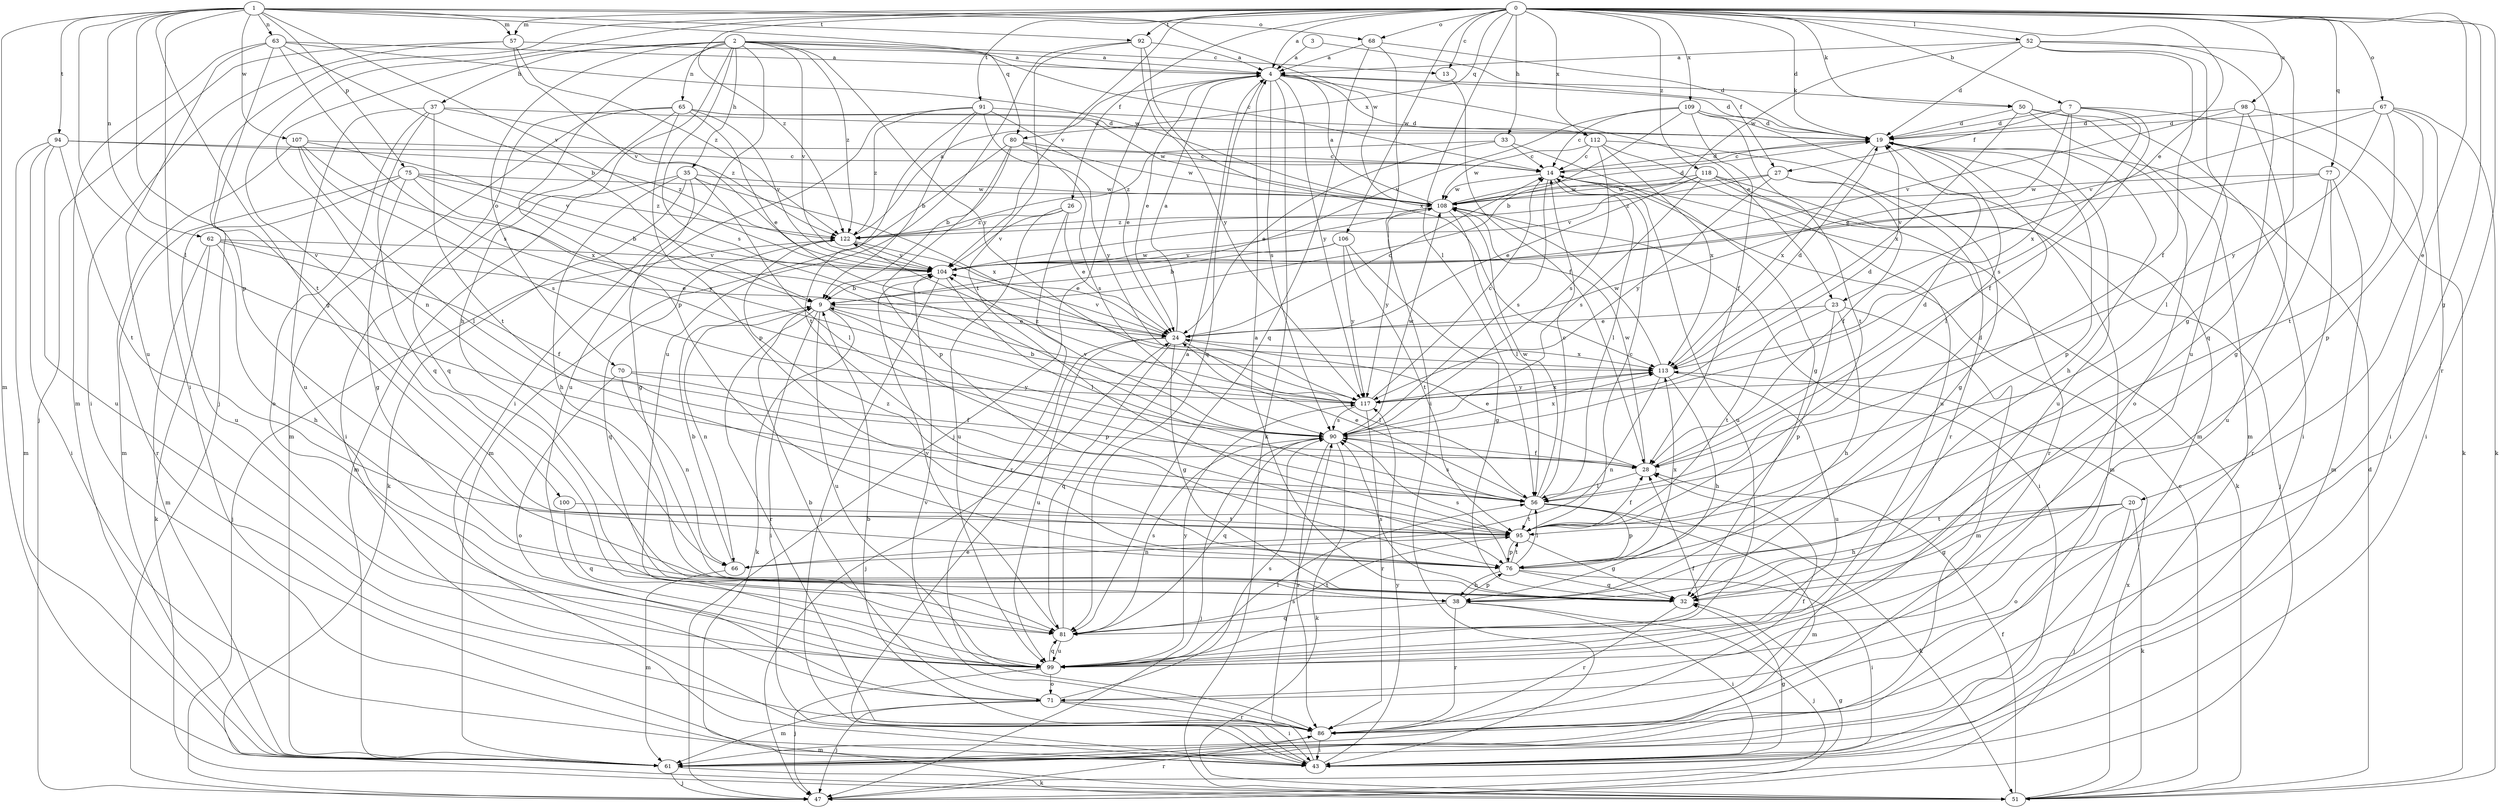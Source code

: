strict digraph  {
0;
1;
2;
3;
4;
7;
9;
13;
14;
19;
20;
23;
24;
26;
27;
28;
32;
33;
35;
37;
38;
43;
47;
50;
51;
52;
56;
57;
61;
62;
63;
65;
66;
67;
68;
70;
71;
75;
76;
77;
80;
81;
86;
90;
91;
92;
94;
95;
98;
99;
100;
104;
106;
107;
108;
109;
112;
113;
117;
118;
122;
0 -> 4  [label=a];
0 -> 7  [label=b];
0 -> 13  [label=c];
0 -> 19  [label=d];
0 -> 20  [label=e];
0 -> 23  [label=e];
0 -> 26  [label=f];
0 -> 32  [label=g];
0 -> 33  [label=h];
0 -> 47  [label=j];
0 -> 50  [label=k];
0 -> 52  [label=l];
0 -> 56  [label=l];
0 -> 57  [label=m];
0 -> 67  [label=o];
0 -> 68  [label=o];
0 -> 77  [label=q];
0 -> 80  [label=q];
0 -> 86  [label=r];
0 -> 91  [label=t];
0 -> 92  [label=t];
0 -> 98  [label=u];
0 -> 100  [label=v];
0 -> 104  [label=v];
0 -> 106  [label=w];
0 -> 109  [label=x];
0 -> 112  [label=x];
0 -> 118  [label=z];
0 -> 122  [label=z];
1 -> 32  [label=g];
1 -> 43  [label=i];
1 -> 56  [label=l];
1 -> 57  [label=m];
1 -> 61  [label=m];
1 -> 62  [label=n];
1 -> 63  [label=n];
1 -> 68  [label=o];
1 -> 75  [label=p];
1 -> 76  [label=p];
1 -> 80  [label=q];
1 -> 92  [label=t];
1 -> 94  [label=t];
1 -> 104  [label=v];
1 -> 107  [label=w];
1 -> 108  [label=w];
2 -> 4  [label=a];
2 -> 13  [label=c];
2 -> 14  [label=c];
2 -> 35  [label=h];
2 -> 37  [label=h];
2 -> 38  [label=h];
2 -> 43  [label=i];
2 -> 65  [label=n];
2 -> 66  [label=n];
2 -> 70  [label=o];
2 -> 76  [label=p];
2 -> 90  [label=s];
2 -> 104  [label=v];
2 -> 117  [label=y];
2 -> 122  [label=z];
3 -> 4  [label=a];
3 -> 27  [label=f];
4 -> 19  [label=d];
4 -> 23  [label=e];
4 -> 24  [label=e];
4 -> 47  [label=j];
4 -> 50  [label=k];
4 -> 51  [label=k];
4 -> 81  [label=q];
4 -> 90  [label=s];
4 -> 112  [label=x];
4 -> 117  [label=y];
7 -> 19  [label=d];
7 -> 24  [label=e];
7 -> 27  [label=f];
7 -> 28  [label=f];
7 -> 51  [label=k];
7 -> 90  [label=s];
7 -> 113  [label=x];
9 -> 24  [label=e];
9 -> 43  [label=i];
9 -> 51  [label=k];
9 -> 66  [label=n];
9 -> 76  [label=p];
9 -> 86  [label=r];
9 -> 99  [label=u];
9 -> 108  [label=w];
13 -> 28  [label=f];
14 -> 19  [label=d];
14 -> 51  [label=k];
14 -> 56  [label=l];
14 -> 90  [label=s];
14 -> 99  [label=u];
14 -> 108  [label=w];
19 -> 14  [label=c];
19 -> 38  [label=h];
19 -> 56  [label=l];
19 -> 76  [label=p];
19 -> 99  [label=u];
19 -> 113  [label=x];
20 -> 32  [label=g];
20 -> 38  [label=h];
20 -> 47  [label=j];
20 -> 51  [label=k];
20 -> 71  [label=o];
20 -> 95  [label=t];
23 -> 24  [label=e];
23 -> 38  [label=h];
23 -> 61  [label=m];
23 -> 76  [label=p];
23 -> 95  [label=t];
24 -> 4  [label=a];
24 -> 14  [label=c];
24 -> 32  [label=g];
24 -> 47  [label=j];
24 -> 56  [label=l];
24 -> 81  [label=q];
24 -> 99  [label=u];
24 -> 104  [label=v];
24 -> 113  [label=x];
26 -> 24  [label=e];
26 -> 86  [label=r];
26 -> 99  [label=u];
26 -> 104  [label=v];
26 -> 122  [label=z];
27 -> 28  [label=f];
27 -> 32  [label=g];
27 -> 108  [label=w];
27 -> 117  [label=y];
27 -> 122  [label=z];
28 -> 19  [label=d];
28 -> 24  [label=e];
28 -> 56  [label=l];
28 -> 108  [label=w];
32 -> 4  [label=a];
32 -> 86  [label=r];
32 -> 90  [label=s];
33 -> 14  [label=c];
33 -> 24  [label=e];
33 -> 32  [label=g];
33 -> 122  [label=z];
35 -> 32  [label=g];
35 -> 38  [label=h];
35 -> 51  [label=k];
35 -> 56  [label=l];
35 -> 61  [label=m];
35 -> 108  [label=w];
35 -> 113  [label=x];
37 -> 19  [label=d];
37 -> 71  [label=o];
37 -> 81  [label=q];
37 -> 95  [label=t];
37 -> 99  [label=u];
37 -> 122  [label=z];
38 -> 43  [label=i];
38 -> 47  [label=j];
38 -> 76  [label=p];
38 -> 81  [label=q];
38 -> 86  [label=r];
43 -> 24  [label=e];
43 -> 32  [label=g];
43 -> 90  [label=s];
43 -> 117  [label=y];
47 -> 32  [label=g];
47 -> 86  [label=r];
50 -> 19  [label=d];
50 -> 43  [label=i];
50 -> 61  [label=m];
50 -> 71  [label=o];
50 -> 113  [label=x];
51 -> 14  [label=c];
51 -> 19  [label=d];
51 -> 28  [label=f];
51 -> 113  [label=x];
52 -> 4  [label=a];
52 -> 19  [label=d];
52 -> 28  [label=f];
52 -> 32  [label=g];
52 -> 81  [label=q];
52 -> 99  [label=u];
52 -> 108  [label=w];
56 -> 14  [label=c];
56 -> 24  [label=e];
56 -> 51  [label=k];
56 -> 61  [label=m];
56 -> 76  [label=p];
56 -> 90  [label=s];
56 -> 95  [label=t];
56 -> 108  [label=w];
57 -> 4  [label=a];
57 -> 43  [label=i];
57 -> 47  [label=j];
57 -> 104  [label=v];
57 -> 122  [label=z];
61 -> 47  [label=j];
61 -> 51  [label=k];
62 -> 24  [label=e];
62 -> 28  [label=f];
62 -> 38  [label=h];
62 -> 51  [label=k];
62 -> 61  [label=m];
62 -> 104  [label=v];
63 -> 4  [label=a];
63 -> 9  [label=b];
63 -> 61  [label=m];
63 -> 90  [label=s];
63 -> 95  [label=t];
63 -> 99  [label=u];
63 -> 108  [label=w];
65 -> 19  [label=d];
65 -> 24  [label=e];
65 -> 43  [label=i];
65 -> 61  [label=m];
65 -> 76  [label=p];
65 -> 81  [label=q];
65 -> 104  [label=v];
65 -> 108  [label=w];
66 -> 9  [label=b];
66 -> 61  [label=m];
67 -> 19  [label=d];
67 -> 43  [label=i];
67 -> 51  [label=k];
67 -> 76  [label=p];
67 -> 95  [label=t];
67 -> 104  [label=v];
67 -> 117  [label=y];
68 -> 4  [label=a];
68 -> 19  [label=d];
68 -> 43  [label=i];
68 -> 81  [label=q];
70 -> 28  [label=f];
70 -> 66  [label=n];
70 -> 71  [label=o];
70 -> 117  [label=y];
71 -> 9  [label=b];
71 -> 43  [label=i];
71 -> 47  [label=j];
71 -> 61  [label=m];
71 -> 86  [label=r];
71 -> 90  [label=s];
75 -> 9  [label=b];
75 -> 32  [label=g];
75 -> 86  [label=r];
75 -> 99  [label=u];
75 -> 108  [label=w];
75 -> 117  [label=y];
75 -> 122  [label=z];
76 -> 32  [label=g];
76 -> 38  [label=h];
76 -> 43  [label=i];
76 -> 56  [label=l];
76 -> 90  [label=s];
76 -> 95  [label=t];
76 -> 113  [label=x];
76 -> 122  [label=z];
77 -> 61  [label=m];
77 -> 86  [label=r];
77 -> 99  [label=u];
77 -> 104  [label=v];
77 -> 108  [label=w];
80 -> 9  [label=b];
80 -> 14  [label=c];
80 -> 61  [label=m];
80 -> 76  [label=p];
80 -> 90  [label=s];
80 -> 108  [label=w];
81 -> 4  [label=a];
81 -> 90  [label=s];
81 -> 95  [label=t];
81 -> 99  [label=u];
81 -> 104  [label=v];
86 -> 9  [label=b];
86 -> 28  [label=f];
86 -> 43  [label=i];
86 -> 61  [label=m];
86 -> 104  [label=v];
90 -> 28  [label=f];
90 -> 47  [label=j];
90 -> 51  [label=k];
90 -> 81  [label=q];
90 -> 86  [label=r];
90 -> 104  [label=v];
90 -> 108  [label=w];
90 -> 113  [label=x];
91 -> 9  [label=b];
91 -> 19  [label=d];
91 -> 24  [label=e];
91 -> 95  [label=t];
91 -> 99  [label=u];
91 -> 117  [label=y];
91 -> 122  [label=z];
92 -> 4  [label=a];
92 -> 95  [label=t];
92 -> 99  [label=u];
92 -> 113  [label=x];
92 -> 117  [label=y];
94 -> 14  [label=c];
94 -> 43  [label=i];
94 -> 61  [label=m];
94 -> 95  [label=t];
94 -> 99  [label=u];
94 -> 122  [label=z];
95 -> 14  [label=c];
95 -> 19  [label=d];
95 -> 28  [label=f];
95 -> 32  [label=g];
95 -> 66  [label=n];
95 -> 76  [label=p];
98 -> 19  [label=d];
98 -> 32  [label=g];
98 -> 43  [label=i];
98 -> 56  [label=l];
98 -> 104  [label=v];
99 -> 28  [label=f];
99 -> 47  [label=j];
99 -> 56  [label=l];
99 -> 71  [label=o];
99 -> 81  [label=q];
99 -> 117  [label=y];
100 -> 81  [label=q];
100 -> 95  [label=t];
104 -> 9  [label=b];
104 -> 43  [label=i];
104 -> 56  [label=l];
106 -> 9  [label=b];
106 -> 32  [label=g];
106 -> 95  [label=t];
106 -> 104  [label=v];
106 -> 117  [label=y];
107 -> 14  [label=c];
107 -> 56  [label=l];
107 -> 61  [label=m];
107 -> 90  [label=s];
107 -> 104  [label=v];
107 -> 113  [label=x];
108 -> 4  [label=a];
108 -> 19  [label=d];
108 -> 43  [label=i];
108 -> 56  [label=l];
108 -> 117  [label=y];
108 -> 122  [label=z];
109 -> 9  [label=b];
109 -> 14  [label=c];
109 -> 19  [label=d];
109 -> 28  [label=f];
109 -> 61  [label=m];
109 -> 95  [label=t];
109 -> 104  [label=v];
112 -> 14  [label=c];
112 -> 86  [label=r];
112 -> 90  [label=s];
112 -> 99  [label=u];
112 -> 108  [label=w];
112 -> 113  [label=x];
113 -> 19  [label=d];
113 -> 38  [label=h];
113 -> 66  [label=n];
113 -> 99  [label=u];
113 -> 108  [label=w];
113 -> 117  [label=y];
117 -> 9  [label=b];
117 -> 14  [label=c];
117 -> 19  [label=d];
117 -> 86  [label=r];
117 -> 90  [label=s];
117 -> 113  [label=x];
117 -> 122  [label=z];
118 -> 24  [label=e];
118 -> 47  [label=j];
118 -> 61  [label=m];
118 -> 86  [label=r];
118 -> 90  [label=s];
118 -> 104  [label=v];
118 -> 108  [label=w];
122 -> 4  [label=a];
122 -> 24  [label=e];
122 -> 47  [label=j];
122 -> 81  [label=q];
122 -> 104  [label=v];
}
